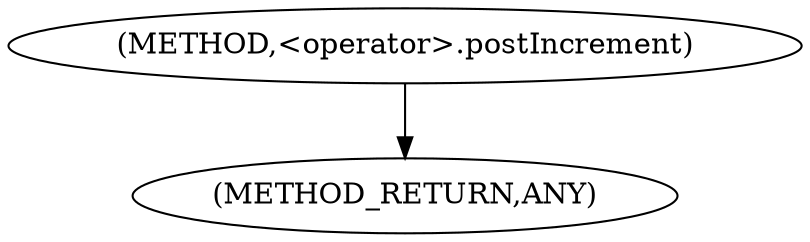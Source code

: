 digraph "&lt;operator&gt;.postIncrement" {  
"111669149723" [label = <(METHOD,&lt;operator&gt;.postIncrement)> ]
"128849018907" [label = <(METHOD_RETURN,ANY)> ]
  "111669149723" -> "128849018907" 
}

